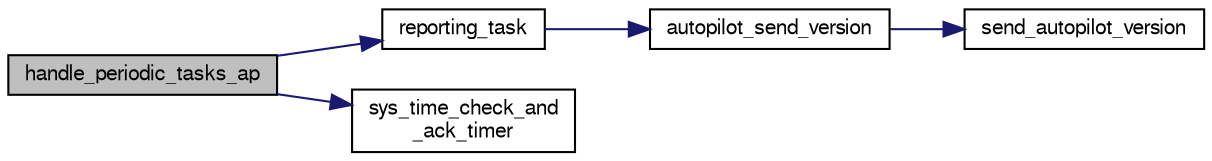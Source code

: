 digraph "handle_periodic_tasks_ap"
{
  edge [fontname="FreeSans",fontsize="10",labelfontname="FreeSans",labelfontsize="10"];
  node [fontname="FreeSans",fontsize="10",shape=record];
  rankdir="LR";
  Node1 [label="handle_periodic_tasks_ap",height=0.2,width=0.4,color="black", fillcolor="grey75", style="filled", fontcolor="black"];
  Node1 -> Node2 [color="midnightblue",fontsize="10",style="solid",fontname="FreeSans"];
  Node2 [label="reporting_task",height=0.2,width=0.4,color="black", fillcolor="white", style="filled",URL="$fixedwing_2main__ap_8c.html#a35e24bbf955d315ca24de207ead69ce2",tooltip="Send a series of initialisation messages followed by a stream of periodic ones. "];
  Node2 -> Node3 [color="midnightblue",fontsize="10",style="solid",fontname="FreeSans"];
  Node3 [label="autopilot_send_version",height=0.2,width=0.4,color="black", fillcolor="white", style="filled",URL="$autopilot_8c.html#ac26e7b23b69d3d3dc0fd390fb96efdbb",tooltip="send autopilot version "];
  Node3 -> Node4 [color="midnightblue",fontsize="10",style="solid",fontname="FreeSans"];
  Node4 [label="send_autopilot_version",height=0.2,width=0.4,color="black", fillcolor="white", style="filled",URL="$autopilot_8c.html#a4f0db67f7344287a8e1e4eaca348b66c"];
  Node1 -> Node5 [color="midnightblue",fontsize="10",style="solid",fontname="FreeSans"];
  Node5 [label="sys_time_check_and\l_ack_timer",height=0.2,width=0.4,color="black", fillcolor="white", style="filled",URL="$sys__time_8h.html#a51e98e20394934c8db19022ab2adc4c1",tooltip="Check if timer has elapsed. "];
}
